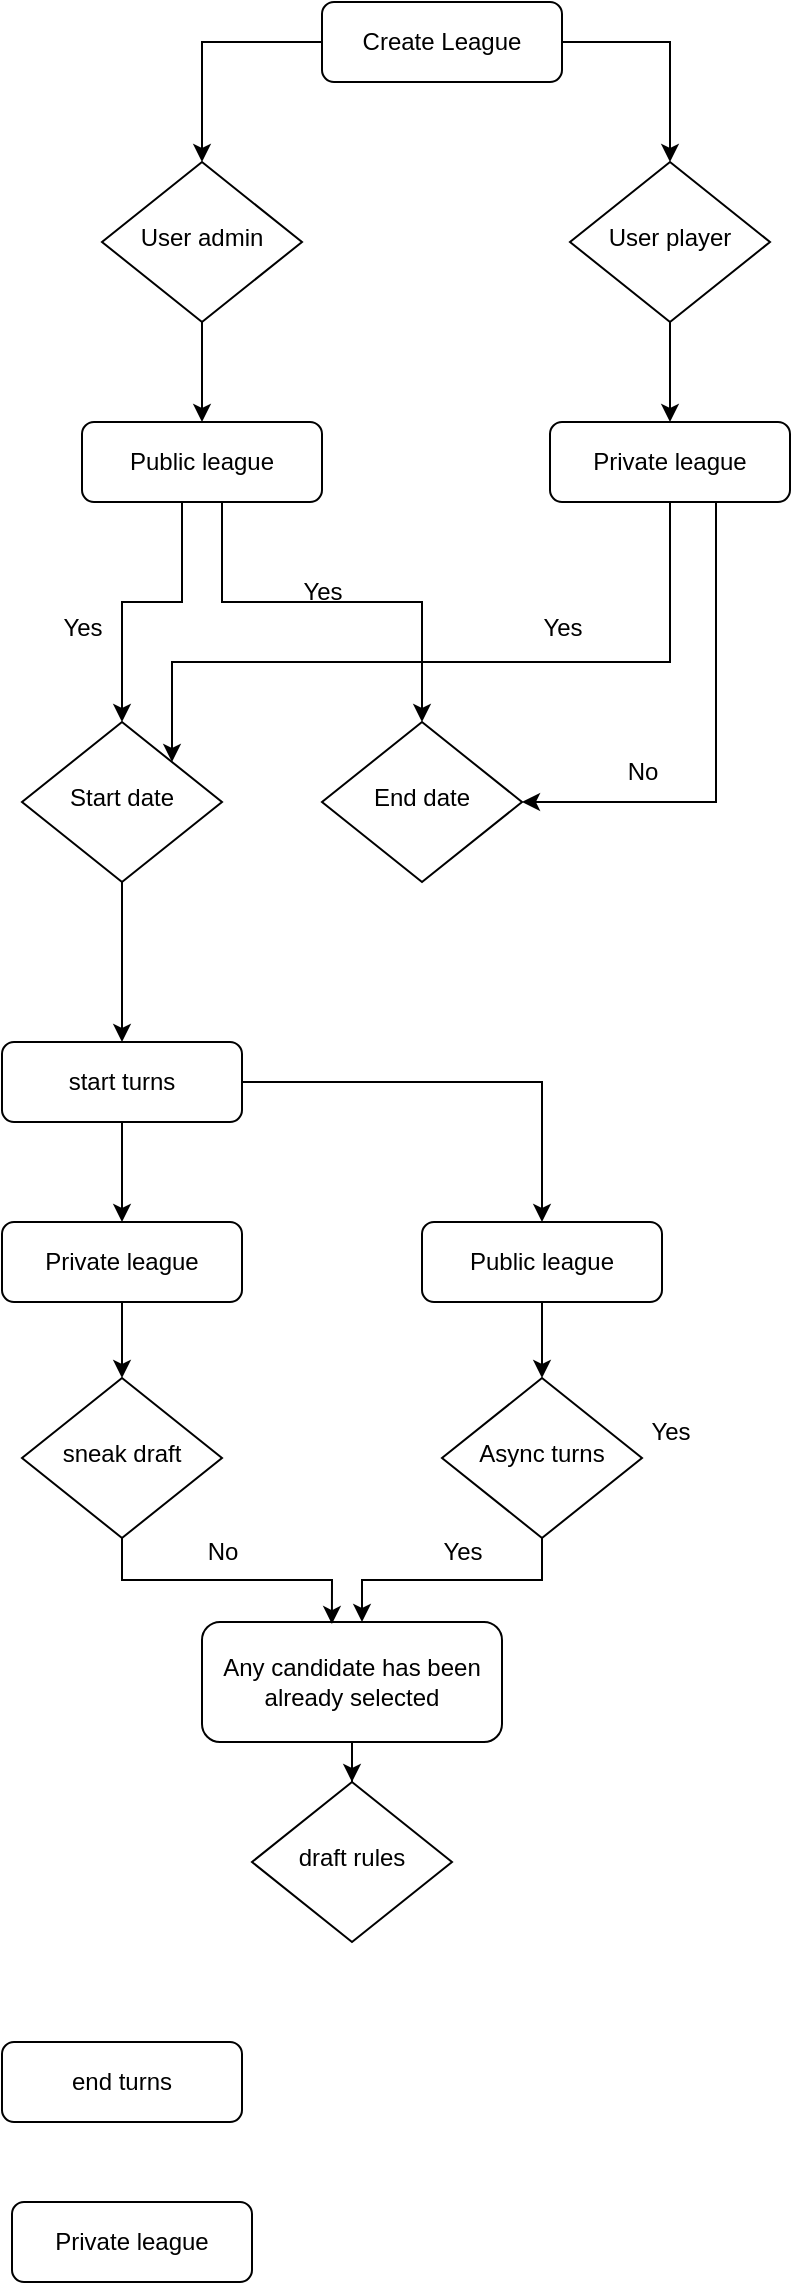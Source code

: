 <mxfile version="22.0.4" type="github">
  <diagram id="C5RBs43oDa-KdzZeNtuy" name="Page-1">
    <mxGraphModel dx="1434" dy="1959" grid="1" gridSize="10" guides="1" tooltips="1" connect="1" arrows="1" fold="1" page="1" pageScale="1" pageWidth="827" pageHeight="1169" math="0" shadow="0">
      <root>
        <mxCell id="WIyWlLk6GJQsqaUBKTNV-0" />
        <mxCell id="WIyWlLk6GJQsqaUBKTNV-1" parent="WIyWlLk6GJQsqaUBKTNV-0" />
        <mxCell id="LdKWhNBL06tsR5V6rzGG-15" style="edgeStyle=orthogonalEdgeStyle;rounded=0;orthogonalLoop=1;jettySize=auto;html=1;entryX=0.5;entryY=0;entryDx=0;entryDy=0;" edge="1" parent="WIyWlLk6GJQsqaUBKTNV-1" source="WIyWlLk6GJQsqaUBKTNV-3" target="LdKWhNBL06tsR5V6rzGG-14">
          <mxGeometry relative="1" as="geometry" />
        </mxCell>
        <mxCell id="LdKWhNBL06tsR5V6rzGG-22" style="edgeStyle=orthogonalEdgeStyle;rounded=0;orthogonalLoop=1;jettySize=auto;html=1;entryX=0.5;entryY=0;entryDx=0;entryDy=0;" edge="1" parent="WIyWlLk6GJQsqaUBKTNV-1" source="WIyWlLk6GJQsqaUBKTNV-3" target="LdKWhNBL06tsR5V6rzGG-13">
          <mxGeometry relative="1" as="geometry" />
        </mxCell>
        <mxCell id="WIyWlLk6GJQsqaUBKTNV-3" value="Create League" style="rounded=1;whiteSpace=wrap;html=1;fontSize=12;glass=0;strokeWidth=1;shadow=0;" parent="WIyWlLk6GJQsqaUBKTNV-1" vertex="1">
          <mxGeometry x="180" y="-170" width="120" height="40" as="geometry" />
        </mxCell>
        <mxCell id="LdKWhNBL06tsR5V6rzGG-25" style="edgeStyle=orthogonalEdgeStyle;rounded=0;orthogonalLoop=1;jettySize=auto;html=1;entryX=0.5;entryY=0;entryDx=0;entryDy=0;" edge="1" parent="WIyWlLk6GJQsqaUBKTNV-1" source="WIyWlLk6GJQsqaUBKTNV-6" target="WIyWlLk6GJQsqaUBKTNV-11">
          <mxGeometry relative="1" as="geometry" />
        </mxCell>
        <mxCell id="WIyWlLk6GJQsqaUBKTNV-6" value="Start date" style="rhombus;whiteSpace=wrap;html=1;shadow=0;fontFamily=Helvetica;fontSize=12;align=center;strokeWidth=1;spacing=6;spacingTop=-4;" parent="WIyWlLk6GJQsqaUBKTNV-1" vertex="1">
          <mxGeometry x="30" y="190" width="100" height="80" as="geometry" />
        </mxCell>
        <mxCell id="LdKWhNBL06tsR5V6rzGG-32" style="edgeStyle=orthogonalEdgeStyle;rounded=0;orthogonalLoop=1;jettySize=auto;html=1;entryX=0.5;entryY=0;entryDx=0;entryDy=0;" edge="1" parent="WIyWlLk6GJQsqaUBKTNV-1" source="WIyWlLk6GJQsqaUBKTNV-11" target="LdKWhNBL06tsR5V6rzGG-30">
          <mxGeometry relative="1" as="geometry" />
        </mxCell>
        <mxCell id="LdKWhNBL06tsR5V6rzGG-33" style="edgeStyle=orthogonalEdgeStyle;rounded=0;orthogonalLoop=1;jettySize=auto;html=1;entryX=0.5;entryY=0;entryDx=0;entryDy=0;" edge="1" parent="WIyWlLk6GJQsqaUBKTNV-1" source="WIyWlLk6GJQsqaUBKTNV-11" target="LdKWhNBL06tsR5V6rzGG-31">
          <mxGeometry relative="1" as="geometry" />
        </mxCell>
        <mxCell id="WIyWlLk6GJQsqaUBKTNV-11" value="start turns" style="rounded=1;whiteSpace=wrap;html=1;fontSize=12;glass=0;strokeWidth=1;shadow=0;" parent="WIyWlLk6GJQsqaUBKTNV-1" vertex="1">
          <mxGeometry x="20" y="350" width="120" height="40" as="geometry" />
        </mxCell>
        <mxCell id="LdKWhNBL06tsR5V6rzGG-2" style="edgeStyle=orthogonalEdgeStyle;rounded=0;orthogonalLoop=1;jettySize=auto;html=1;entryX=0.5;entryY=0;entryDx=0;entryDy=0;" edge="1" parent="WIyWlLk6GJQsqaUBKTNV-1" source="LdKWhNBL06tsR5V6rzGG-1" target="WIyWlLk6GJQsqaUBKTNV-6">
          <mxGeometry relative="1" as="geometry">
            <Array as="points">
              <mxPoint x="110" y="130" />
              <mxPoint x="80" y="130" />
            </Array>
          </mxGeometry>
        </mxCell>
        <mxCell id="LdKWhNBL06tsR5V6rzGG-6" value="" style="edgeStyle=orthogonalEdgeStyle;rounded=0;orthogonalLoop=1;jettySize=auto;html=1;entryX=0.5;entryY=0;entryDx=0;entryDy=0;" edge="1" parent="WIyWlLk6GJQsqaUBKTNV-1" source="LdKWhNBL06tsR5V6rzGG-1" target="LdKWhNBL06tsR5V6rzGG-4">
          <mxGeometry relative="1" as="geometry">
            <Array as="points">
              <mxPoint x="130" y="130" />
              <mxPoint x="230" y="130" />
            </Array>
          </mxGeometry>
        </mxCell>
        <mxCell id="LdKWhNBL06tsR5V6rzGG-1" value="Public league" style="rounded=1;whiteSpace=wrap;html=1;fontSize=12;glass=0;strokeWidth=1;shadow=0;" vertex="1" parent="WIyWlLk6GJQsqaUBKTNV-1">
          <mxGeometry x="60" y="40" width="120" height="40" as="geometry" />
        </mxCell>
        <mxCell id="LdKWhNBL06tsR5V6rzGG-4" value="End date" style="rhombus;whiteSpace=wrap;html=1;shadow=0;fontFamily=Helvetica;fontSize=12;align=center;strokeWidth=1;spacing=6;spacingTop=-4;" vertex="1" parent="WIyWlLk6GJQsqaUBKTNV-1">
          <mxGeometry x="180" y="190" width="100" height="80" as="geometry" />
        </mxCell>
        <mxCell id="LdKWhNBL06tsR5V6rzGG-8" value="Yes" style="text;html=1;align=center;verticalAlign=middle;resizable=0;points=[];autosize=1;strokeColor=none;fillColor=none;" vertex="1" parent="WIyWlLk6GJQsqaUBKTNV-1">
          <mxGeometry x="160" y="110" width="40" height="30" as="geometry" />
        </mxCell>
        <mxCell id="LdKWhNBL06tsR5V6rzGG-10" value="Yes" style="text;html=1;align=center;verticalAlign=middle;resizable=0;points=[];autosize=1;strokeColor=none;fillColor=none;" vertex="1" parent="WIyWlLk6GJQsqaUBKTNV-1">
          <mxGeometry x="40" y="128" width="40" height="30" as="geometry" />
        </mxCell>
        <mxCell id="LdKWhNBL06tsR5V6rzGG-18" style="edgeStyle=orthogonalEdgeStyle;rounded=0;orthogonalLoop=1;jettySize=auto;html=1;entryX=1;entryY=0;entryDx=0;entryDy=0;" edge="1" parent="WIyWlLk6GJQsqaUBKTNV-1" source="LdKWhNBL06tsR5V6rzGG-12" target="WIyWlLk6GJQsqaUBKTNV-6">
          <mxGeometry relative="1" as="geometry">
            <Array as="points">
              <mxPoint x="354" y="160" />
              <mxPoint x="105" y="160" />
            </Array>
          </mxGeometry>
        </mxCell>
        <mxCell id="LdKWhNBL06tsR5V6rzGG-12" value="Private league" style="rounded=1;whiteSpace=wrap;html=1;fontSize=12;glass=0;strokeWidth=1;shadow=0;" vertex="1" parent="WIyWlLk6GJQsqaUBKTNV-1">
          <mxGeometry x="294" y="40" width="120" height="40" as="geometry" />
        </mxCell>
        <mxCell id="LdKWhNBL06tsR5V6rzGG-17" style="edgeStyle=orthogonalEdgeStyle;rounded=0;orthogonalLoop=1;jettySize=auto;html=1;entryX=0.5;entryY=0;entryDx=0;entryDy=0;" edge="1" parent="WIyWlLk6GJQsqaUBKTNV-1" source="LdKWhNBL06tsR5V6rzGG-13" target="LdKWhNBL06tsR5V6rzGG-12">
          <mxGeometry relative="1" as="geometry" />
        </mxCell>
        <mxCell id="LdKWhNBL06tsR5V6rzGG-13" value="User player" style="rhombus;whiteSpace=wrap;html=1;shadow=0;fontFamily=Helvetica;fontSize=12;align=center;strokeWidth=1;spacing=6;spacingTop=-4;" vertex="1" parent="WIyWlLk6GJQsqaUBKTNV-1">
          <mxGeometry x="304" y="-90" width="100" height="80" as="geometry" />
        </mxCell>
        <mxCell id="LdKWhNBL06tsR5V6rzGG-16" style="edgeStyle=orthogonalEdgeStyle;rounded=0;orthogonalLoop=1;jettySize=auto;html=1;entryX=0.5;entryY=0;entryDx=0;entryDy=0;" edge="1" parent="WIyWlLk6GJQsqaUBKTNV-1" source="LdKWhNBL06tsR5V6rzGG-14" target="LdKWhNBL06tsR5V6rzGG-1">
          <mxGeometry relative="1" as="geometry" />
        </mxCell>
        <mxCell id="LdKWhNBL06tsR5V6rzGG-14" value="User admin" style="rhombus;whiteSpace=wrap;html=1;shadow=0;fontFamily=Helvetica;fontSize=12;align=center;strokeWidth=1;spacing=6;spacingTop=-4;" vertex="1" parent="WIyWlLk6GJQsqaUBKTNV-1">
          <mxGeometry x="70" y="-90" width="100" height="80" as="geometry" />
        </mxCell>
        <mxCell id="LdKWhNBL06tsR5V6rzGG-19" value="Yes" style="text;html=1;align=center;verticalAlign=middle;resizable=0;points=[];autosize=1;strokeColor=none;fillColor=none;" vertex="1" parent="WIyWlLk6GJQsqaUBKTNV-1">
          <mxGeometry x="280" y="128" width="40" height="30" as="geometry" />
        </mxCell>
        <mxCell id="LdKWhNBL06tsR5V6rzGG-20" style="edgeStyle=orthogonalEdgeStyle;rounded=0;orthogonalLoop=1;jettySize=auto;html=1;entryX=1;entryY=0.5;entryDx=0;entryDy=0;" edge="1" parent="WIyWlLk6GJQsqaUBKTNV-1" target="LdKWhNBL06tsR5V6rzGG-4">
          <mxGeometry relative="1" as="geometry">
            <mxPoint x="377" y="80" as="sourcePoint" />
            <mxPoint x="304" y="237.04" as="targetPoint" />
            <Array as="points">
              <mxPoint x="377" y="230" />
            </Array>
          </mxGeometry>
        </mxCell>
        <mxCell id="LdKWhNBL06tsR5V6rzGG-21" value="No" style="text;html=1;align=center;verticalAlign=middle;resizable=0;points=[];autosize=1;strokeColor=none;fillColor=none;" vertex="1" parent="WIyWlLk6GJQsqaUBKTNV-1">
          <mxGeometry x="320" y="200" width="40" height="30" as="geometry" />
        </mxCell>
        <mxCell id="LdKWhNBL06tsR5V6rzGG-44" style="edgeStyle=orthogonalEdgeStyle;rounded=0;orthogonalLoop=1;jettySize=auto;html=1;" edge="1" parent="WIyWlLk6GJQsqaUBKTNV-1" source="LdKWhNBL06tsR5V6rzGG-30" target="LdKWhNBL06tsR5V6rzGG-41">
          <mxGeometry relative="1" as="geometry" />
        </mxCell>
        <mxCell id="LdKWhNBL06tsR5V6rzGG-30" value="Private league" style="rounded=1;whiteSpace=wrap;html=1;fontSize=12;glass=0;strokeWidth=1;shadow=0;" vertex="1" parent="WIyWlLk6GJQsqaUBKTNV-1">
          <mxGeometry x="20" y="440" width="120" height="40" as="geometry" />
        </mxCell>
        <mxCell id="LdKWhNBL06tsR5V6rzGG-45" style="edgeStyle=orthogonalEdgeStyle;rounded=0;orthogonalLoop=1;jettySize=auto;html=1;" edge="1" parent="WIyWlLk6GJQsqaUBKTNV-1" source="LdKWhNBL06tsR5V6rzGG-31" target="LdKWhNBL06tsR5V6rzGG-43">
          <mxGeometry relative="1" as="geometry" />
        </mxCell>
        <mxCell id="LdKWhNBL06tsR5V6rzGG-31" value="Public league" style="rounded=1;whiteSpace=wrap;html=1;fontSize=12;glass=0;strokeWidth=1;shadow=0;" vertex="1" parent="WIyWlLk6GJQsqaUBKTNV-1">
          <mxGeometry x="230" y="440" width="120" height="40" as="geometry" />
        </mxCell>
        <mxCell id="LdKWhNBL06tsR5V6rzGG-36" value="draft rules" style="rhombus;whiteSpace=wrap;html=1;shadow=0;fontFamily=Helvetica;fontSize=12;align=center;strokeWidth=1;spacing=6;spacingTop=-4;" vertex="1" parent="WIyWlLk6GJQsqaUBKTNV-1">
          <mxGeometry x="145" y="720" width="100" height="80" as="geometry" />
        </mxCell>
        <mxCell id="LdKWhNBL06tsR5V6rzGG-39" value="Yes" style="text;html=1;align=center;verticalAlign=middle;resizable=0;points=[];autosize=1;strokeColor=none;fillColor=none;" vertex="1" parent="WIyWlLk6GJQsqaUBKTNV-1">
          <mxGeometry x="334" y="530" width="40" height="30" as="geometry" />
        </mxCell>
        <mxCell id="LdKWhNBL06tsR5V6rzGG-40" value="Yes" style="text;html=1;align=center;verticalAlign=middle;resizable=0;points=[];autosize=1;strokeColor=none;fillColor=none;" vertex="1" parent="WIyWlLk6GJQsqaUBKTNV-1">
          <mxGeometry x="230" y="590" width="40" height="30" as="geometry" />
        </mxCell>
        <mxCell id="LdKWhNBL06tsR5V6rzGG-41" value="sneak draft" style="rhombus;whiteSpace=wrap;html=1;shadow=0;fontFamily=Helvetica;fontSize=12;align=center;strokeWidth=1;spacing=6;spacingTop=-4;" vertex="1" parent="WIyWlLk6GJQsqaUBKTNV-1">
          <mxGeometry x="30" y="518" width="100" height="80" as="geometry" />
        </mxCell>
        <mxCell id="LdKWhNBL06tsR5V6rzGG-50" style="edgeStyle=orthogonalEdgeStyle;rounded=0;orthogonalLoop=1;jettySize=auto;html=1;" edge="1" parent="WIyWlLk6GJQsqaUBKTNV-1" source="LdKWhNBL06tsR5V6rzGG-43" target="LdKWhNBL06tsR5V6rzGG-47">
          <mxGeometry relative="1" as="geometry">
            <Array as="points">
              <mxPoint x="290" y="619" />
              <mxPoint x="200" y="619" />
            </Array>
          </mxGeometry>
        </mxCell>
        <mxCell id="LdKWhNBL06tsR5V6rzGG-43" value="Async turns" style="rhombus;whiteSpace=wrap;html=1;shadow=0;fontFamily=Helvetica;fontSize=12;align=center;strokeWidth=1;spacing=6;spacingTop=-4;" vertex="1" parent="WIyWlLk6GJQsqaUBKTNV-1">
          <mxGeometry x="240" y="518" width="100" height="80" as="geometry" />
        </mxCell>
        <mxCell id="LdKWhNBL06tsR5V6rzGG-48" style="edgeStyle=orthogonalEdgeStyle;rounded=0;orthogonalLoop=1;jettySize=auto;html=1;" edge="1" parent="WIyWlLk6GJQsqaUBKTNV-1" source="LdKWhNBL06tsR5V6rzGG-47" target="LdKWhNBL06tsR5V6rzGG-36">
          <mxGeometry relative="1" as="geometry" />
        </mxCell>
        <mxCell id="LdKWhNBL06tsR5V6rzGG-47" value="Any candidate has been already selected" style="rounded=1;whiteSpace=wrap;html=1;fontSize=12;glass=0;strokeWidth=1;shadow=0;" vertex="1" parent="WIyWlLk6GJQsqaUBKTNV-1">
          <mxGeometry x="120" y="640" width="150" height="60" as="geometry" />
        </mxCell>
        <mxCell id="LdKWhNBL06tsR5V6rzGG-52" value="No" style="text;html=1;align=center;verticalAlign=middle;resizable=0;points=[];autosize=1;strokeColor=none;fillColor=none;" vertex="1" parent="WIyWlLk6GJQsqaUBKTNV-1">
          <mxGeometry x="110" y="590" width="40" height="30" as="geometry" />
        </mxCell>
        <mxCell id="LdKWhNBL06tsR5V6rzGG-54" value="end turns" style="rounded=1;whiteSpace=wrap;html=1;fontSize=12;glass=0;strokeWidth=1;shadow=0;" vertex="1" parent="WIyWlLk6GJQsqaUBKTNV-1">
          <mxGeometry x="20" y="850" width="120" height="40" as="geometry" />
        </mxCell>
        <mxCell id="LdKWhNBL06tsR5V6rzGG-55" style="edgeStyle=orthogonalEdgeStyle;rounded=0;orthogonalLoop=1;jettySize=auto;html=1;entryX=0.433;entryY=0.017;entryDx=0;entryDy=0;entryPerimeter=0;" edge="1" parent="WIyWlLk6GJQsqaUBKTNV-1" source="LdKWhNBL06tsR5V6rzGG-41" target="LdKWhNBL06tsR5V6rzGG-47">
          <mxGeometry relative="1" as="geometry" />
        </mxCell>
        <mxCell id="LdKWhNBL06tsR5V6rzGG-57" value="Private league" style="rounded=1;whiteSpace=wrap;html=1;fontSize=12;glass=0;strokeWidth=1;shadow=0;" vertex="1" parent="WIyWlLk6GJQsqaUBKTNV-1">
          <mxGeometry x="25" y="930" width="120" height="40" as="geometry" />
        </mxCell>
      </root>
    </mxGraphModel>
  </diagram>
</mxfile>
